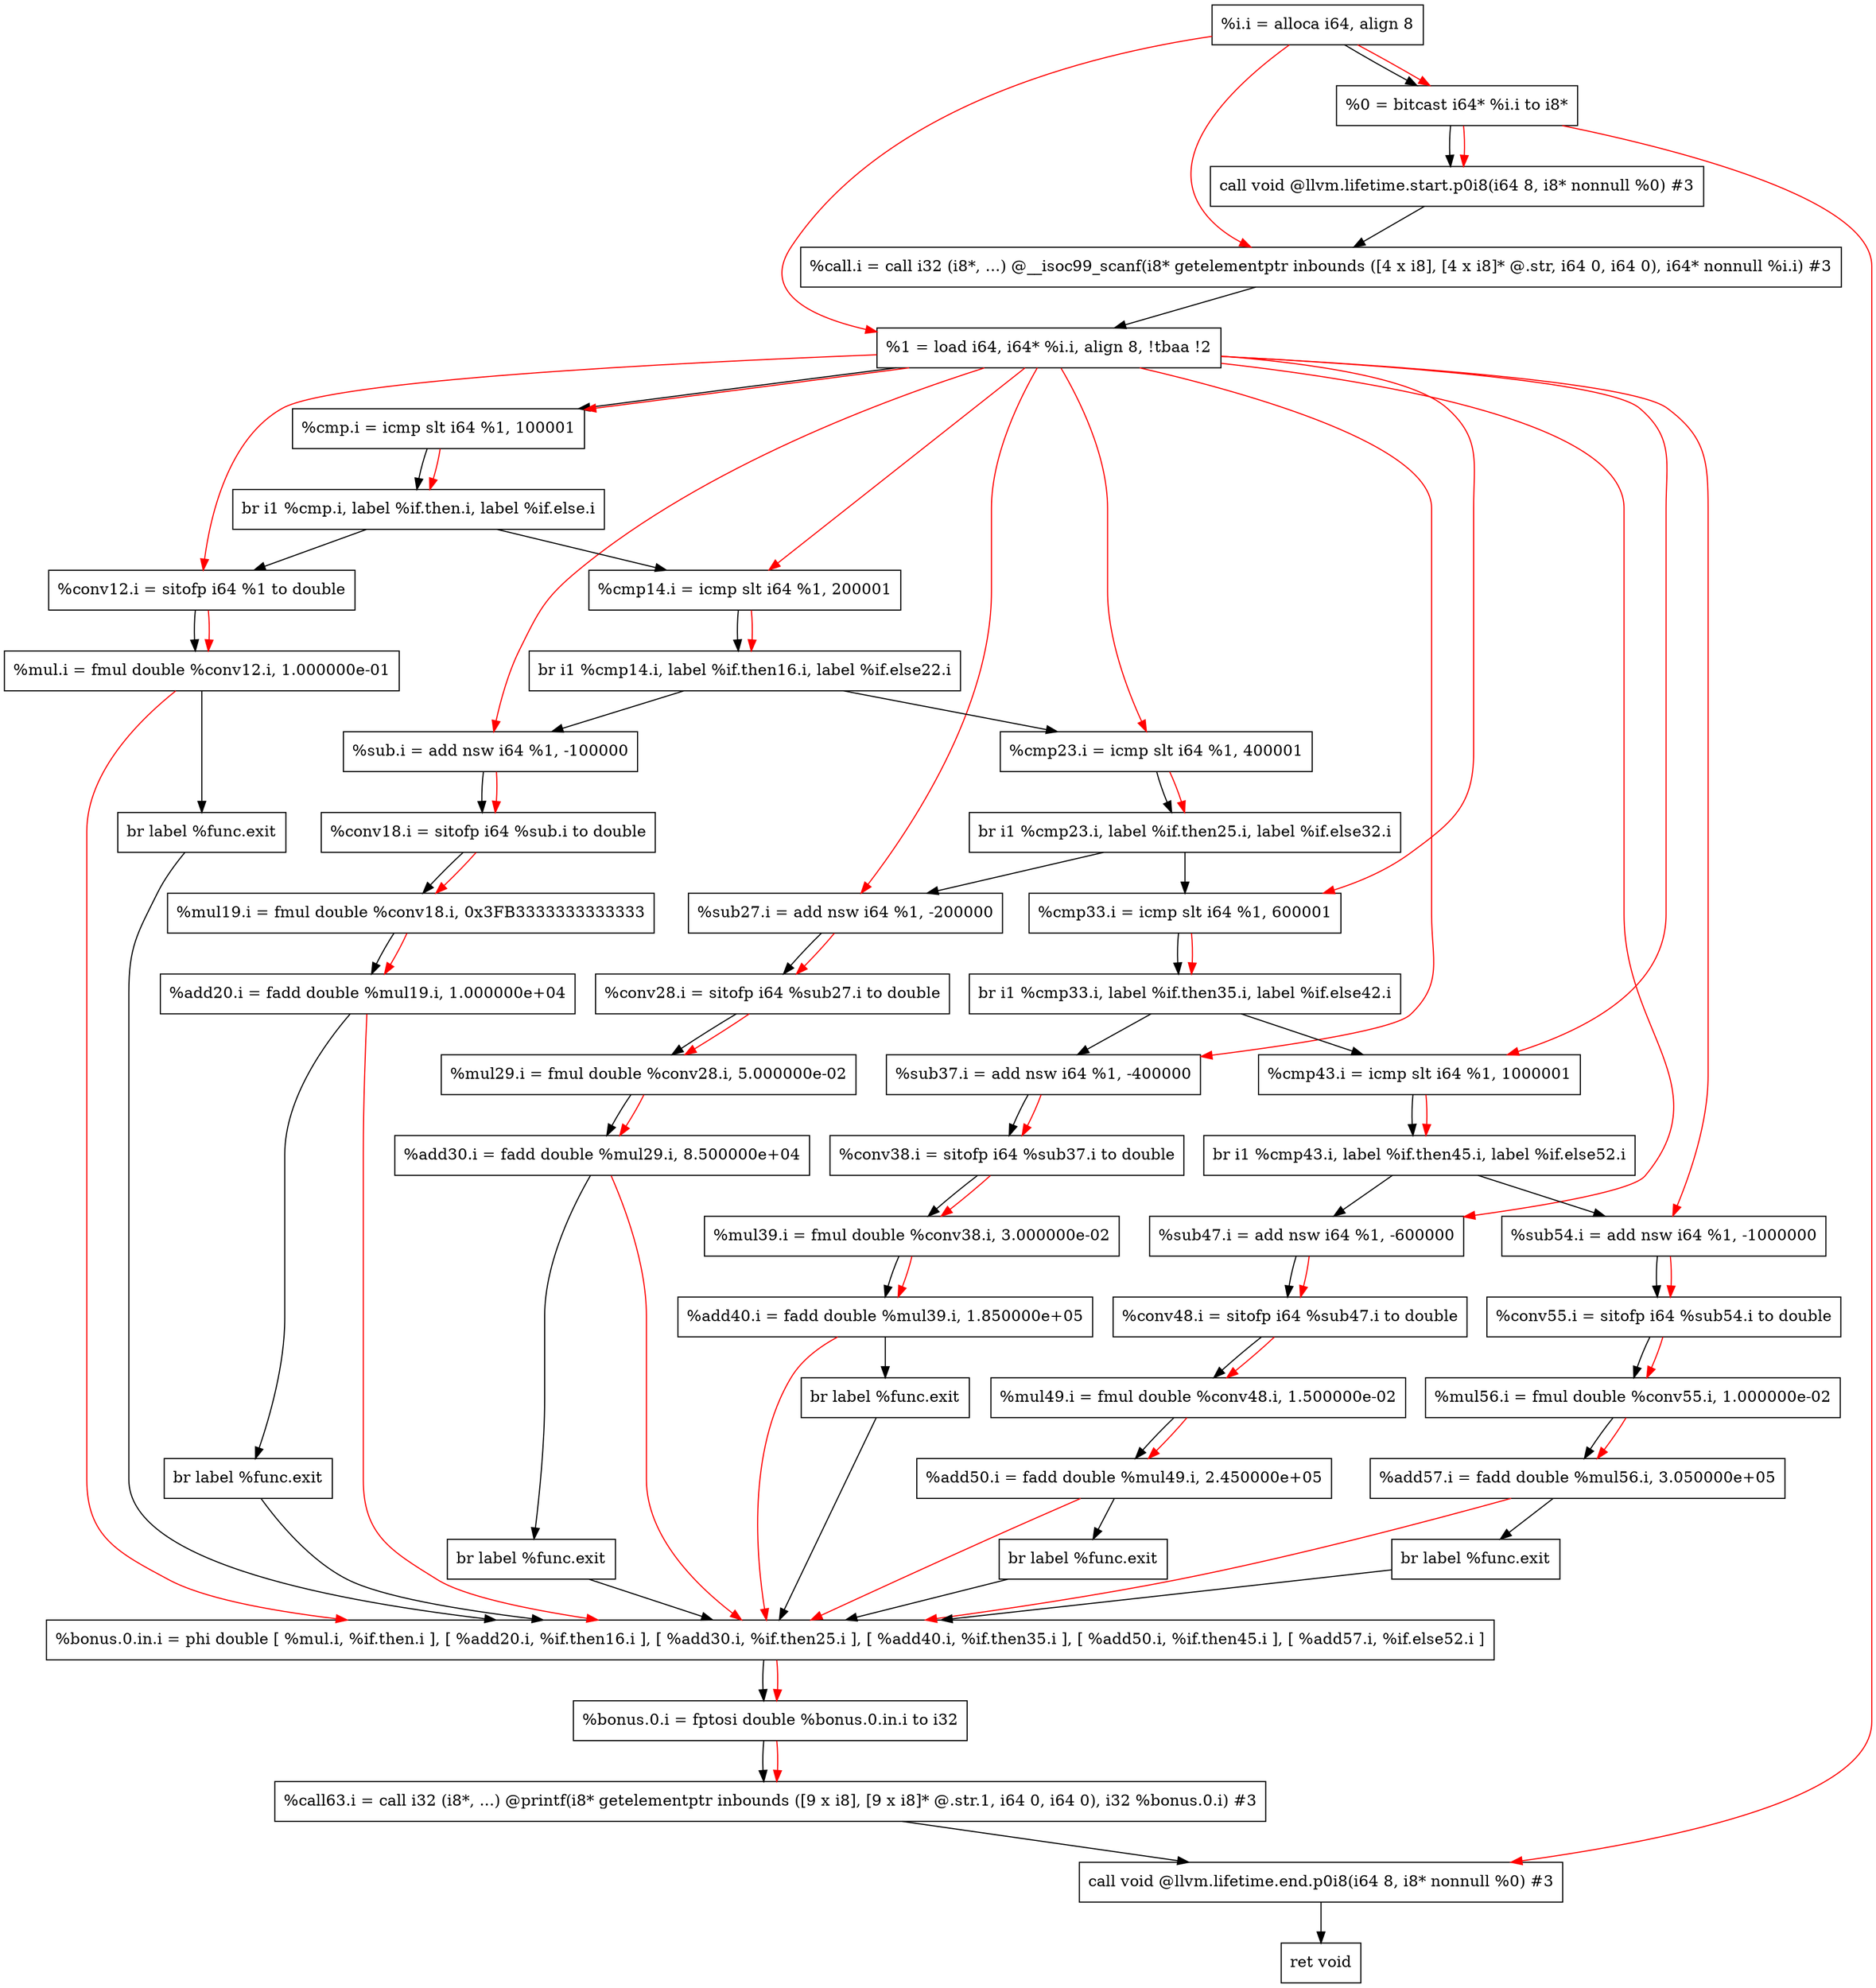 digraph "CDFG for'main' function" {
	Node0x5577ba7c2d78[shape=record, label="  %i.i = alloca i64, align 8"];
	Node0x5577ba7be6d8[shape=record, label="  %0 = bitcast i64* %i.i to i8*"];
	Node0x5577ba7c37b8[shape=record, label="  call void @llvm.lifetime.start.p0i8(i64 8, i8* nonnull %0) #3"];
	Node0x5577ba7c38a8[shape=record, label="  %call.i = call i32 (i8*, ...) @__isoc99_scanf(i8* getelementptr inbounds ([4 x i8], [4 x i8]* @.str, i64 0, i64 0), i64* nonnull %i.i) #3"];
	Node0x5577ba7c3968[shape=record, label="  %1 = load i64, i64* %i.i, align 8, !tbaa !2"];
	Node0x5577ba7c4010[shape=record, label="  %cmp.i = icmp slt i64 %1, 100001"];
	Node0x5577ba7c41f8[shape=record, label="  br i1 %cmp.i, label %if.then.i, label %if.else.i"];
	Node0x5577ba7c40b8[shape=record, label="  %conv12.i = sitofp i64 %1 to double"];
	Node0x5577ba7c42c0[shape=record, label="  %mul.i = fmul double %conv12.i, 1.000000e-01"];
	Node0x5577ba7c43f8[shape=record, label="  br label %func.exit"];
	Node0x5577ba7c4470[shape=record, label="  %cmp14.i = icmp slt i64 %1, 200001"];
	Node0x5577ba7c4678[shape=record, label="  br i1 %cmp14.i, label %if.then16.i, label %if.else22.i"];
	Node0x5577ba7c46f0[shape=record, label="  %sub.i = add nsw i64 %1, -100000"];
	Node0x5577ba7c4168[shape=record, label="  %conv18.i = sitofp i64 %sub.i to double"];
	Node0x5577ba7c4950[shape=record, label="  %mul19.i = fmul double %conv18.i, 0x3FB3333333333333"];
	Node0x5577ba7c4a00[shape=record, label="  %add20.i = fadd double %mul19.i, 1.000000e+04"];
	Node0x5577ba7c4a58[shape=record, label="  br label %func.exit"];
	Node0x5577ba7c4ad0[shape=record, label="  %cmp23.i = icmp slt i64 %1, 400001"];
	Node0x5577ba7c4cd8[shape=record, label="  br i1 %cmp23.i, label %if.then25.i, label %if.else32.i"];
	Node0x5577ba7c4d50[shape=record, label="  %sub27.i = add nsw i64 %1, -200000"];
	Node0x5577ba7c45e8[shape=record, label="  %conv28.i = sitofp i64 %sub27.i to double"];
	Node0x5577ba7c4e30[shape=record, label="  %mul29.i = fmul double %conv28.i, 5.000000e-02"];
	Node0x5577ba7c4ec0[shape=record, label="  %add30.i = fadd double %mul29.i, 8.500000e+04"];
	Node0x5577ba7c4f18[shape=record, label="  br label %func.exit"];
	Node0x5577ba7c4f90[shape=record, label="  %cmp33.i = icmp slt i64 %1, 600001"];
	Node0x5577ba7c54b8[shape=record, label="  br i1 %cmp33.i, label %if.then35.i, label %if.else42.i"];
	Node0x5577ba7c5530[shape=record, label="  %sub37.i = add nsw i64 %1, -400000"];
	Node0x5577ba7c4c48[shape=record, label="  %conv38.i = sitofp i64 %sub37.i to double"];
	Node0x5577ba7c5610[shape=record, label="  %mul39.i = fmul double %conv38.i, 3.000000e-02"];
	Node0x5577ba7c56a0[shape=record, label="  %add40.i = fadd double %mul39.i, 1.850000e+05"];
	Node0x5577ba7c56f8[shape=record, label="  br label %func.exit"];
	Node0x5577ba7c5770[shape=record, label="  %cmp43.i = icmp slt i64 %1, 1000001"];
	Node0x5577ba7c5978[shape=record, label="  br i1 %cmp43.i, label %if.then45.i, label %if.else52.i"];
	Node0x5577ba7c59f0[shape=record, label="  %sub47.i = add nsw i64 %1, -600000"];
	Node0x5577ba7c5428[shape=record, label="  %conv48.i = sitofp i64 %sub47.i to double"];
	Node0x5577ba7c5ad0[shape=record, label="  %mul49.i = fmul double %conv48.i, 1.500000e-02"];
	Node0x5577ba7c5b60[shape=record, label="  %add50.i = fadd double %mul49.i, 2.450000e+05"];
	Node0x5577ba7c5bb8[shape=record, label="  br label %func.exit"];
	Node0x5577ba7c5c30[shape=record, label="  %sub54.i = add nsw i64 %1, -1000000"];
	Node0x5577ba7c58e8[shape=record, label="  %conv55.i = sitofp i64 %sub54.i to double"];
	Node0x5577ba7c5d10[shape=record, label="  %mul56.i = fmul double %conv55.i, 1.000000e-02"];
	Node0x5577ba7c5da0[shape=record, label="  %add57.i = fadd double %mul56.i, 3.050000e+05"];
	Node0x5577ba7c5df8[shape=record, label="  br label %func.exit"];
	Node0x5577ba7c5e48[shape=record, label="  %bonus.0.in.i = phi double [ %mul.i, %if.then.i ], [ %add20.i, %if.then16.i ], [ %add30.i, %if.then25.i ], [ %add40.i, %if.then35.i ], [ %add50.i, %if.then45.i ], [ %add57.i, %if.else52.i ]"];
	Node0x5577ba7c4398[shape=record, label="  %bonus.0.i = fptosi double %bonus.0.in.i to i32"];
	Node0x5577ba7c6028[shape=record, label="  %call63.i = call i32 (i8*, ...) @printf(i8* getelementptr inbounds ([9 x i8], [9 x i8]* @.str.1, i64 0, i64 0), i32 %bonus.0.i) #3"];
	Node0x5577ba7c24d8[shape=record, label="  call void @llvm.lifetime.end.p0i8(i64 8, i8* nonnull %0) #3"];
	Node0x5577ba7c2580[shape=record, label="  ret void"];
	Node0x5577ba7c2d78 -> Node0x5577ba7be6d8
	Node0x5577ba7be6d8 -> Node0x5577ba7c37b8
	Node0x5577ba7c37b8 -> Node0x5577ba7c38a8
	Node0x5577ba7c38a8 -> Node0x5577ba7c3968
	Node0x5577ba7c3968 -> Node0x5577ba7c4010
	Node0x5577ba7c4010 -> Node0x5577ba7c41f8
	Node0x5577ba7c41f8 -> Node0x5577ba7c40b8
	Node0x5577ba7c41f8 -> Node0x5577ba7c4470
	Node0x5577ba7c40b8 -> Node0x5577ba7c42c0
	Node0x5577ba7c42c0 -> Node0x5577ba7c43f8
	Node0x5577ba7c43f8 -> Node0x5577ba7c5e48
	Node0x5577ba7c4470 -> Node0x5577ba7c4678
	Node0x5577ba7c4678 -> Node0x5577ba7c46f0
	Node0x5577ba7c4678 -> Node0x5577ba7c4ad0
	Node0x5577ba7c46f0 -> Node0x5577ba7c4168
	Node0x5577ba7c4168 -> Node0x5577ba7c4950
	Node0x5577ba7c4950 -> Node0x5577ba7c4a00
	Node0x5577ba7c4a00 -> Node0x5577ba7c4a58
	Node0x5577ba7c4a58 -> Node0x5577ba7c5e48
	Node0x5577ba7c4ad0 -> Node0x5577ba7c4cd8
	Node0x5577ba7c4cd8 -> Node0x5577ba7c4d50
	Node0x5577ba7c4cd8 -> Node0x5577ba7c4f90
	Node0x5577ba7c4d50 -> Node0x5577ba7c45e8
	Node0x5577ba7c45e8 -> Node0x5577ba7c4e30
	Node0x5577ba7c4e30 -> Node0x5577ba7c4ec0
	Node0x5577ba7c4ec0 -> Node0x5577ba7c4f18
	Node0x5577ba7c4f18 -> Node0x5577ba7c5e48
	Node0x5577ba7c4f90 -> Node0x5577ba7c54b8
	Node0x5577ba7c54b8 -> Node0x5577ba7c5530
	Node0x5577ba7c54b8 -> Node0x5577ba7c5770
	Node0x5577ba7c5530 -> Node0x5577ba7c4c48
	Node0x5577ba7c4c48 -> Node0x5577ba7c5610
	Node0x5577ba7c5610 -> Node0x5577ba7c56a0
	Node0x5577ba7c56a0 -> Node0x5577ba7c56f8
	Node0x5577ba7c56f8 -> Node0x5577ba7c5e48
	Node0x5577ba7c5770 -> Node0x5577ba7c5978
	Node0x5577ba7c5978 -> Node0x5577ba7c59f0
	Node0x5577ba7c5978 -> Node0x5577ba7c5c30
	Node0x5577ba7c59f0 -> Node0x5577ba7c5428
	Node0x5577ba7c5428 -> Node0x5577ba7c5ad0
	Node0x5577ba7c5ad0 -> Node0x5577ba7c5b60
	Node0x5577ba7c5b60 -> Node0x5577ba7c5bb8
	Node0x5577ba7c5bb8 -> Node0x5577ba7c5e48
	Node0x5577ba7c5c30 -> Node0x5577ba7c58e8
	Node0x5577ba7c58e8 -> Node0x5577ba7c5d10
	Node0x5577ba7c5d10 -> Node0x5577ba7c5da0
	Node0x5577ba7c5da0 -> Node0x5577ba7c5df8
	Node0x5577ba7c5df8 -> Node0x5577ba7c5e48
	Node0x5577ba7c5e48 -> Node0x5577ba7c4398
	Node0x5577ba7c4398 -> Node0x5577ba7c6028
	Node0x5577ba7c6028 -> Node0x5577ba7c24d8
	Node0x5577ba7c24d8 -> Node0x5577ba7c2580
edge [color=red]
	Node0x5577ba7c2d78 -> Node0x5577ba7be6d8
	Node0x5577ba7be6d8 -> Node0x5577ba7c37b8
	Node0x5577ba7c2d78 -> Node0x5577ba7c38a8
	Node0x5577ba7c2d78 -> Node0x5577ba7c3968
	Node0x5577ba7c3968 -> Node0x5577ba7c4010
	Node0x5577ba7c4010 -> Node0x5577ba7c41f8
	Node0x5577ba7c3968 -> Node0x5577ba7c40b8
	Node0x5577ba7c40b8 -> Node0x5577ba7c42c0
	Node0x5577ba7c3968 -> Node0x5577ba7c4470
	Node0x5577ba7c4470 -> Node0x5577ba7c4678
	Node0x5577ba7c3968 -> Node0x5577ba7c46f0
	Node0x5577ba7c46f0 -> Node0x5577ba7c4168
	Node0x5577ba7c4168 -> Node0x5577ba7c4950
	Node0x5577ba7c4950 -> Node0x5577ba7c4a00
	Node0x5577ba7c3968 -> Node0x5577ba7c4ad0
	Node0x5577ba7c4ad0 -> Node0x5577ba7c4cd8
	Node0x5577ba7c3968 -> Node0x5577ba7c4d50
	Node0x5577ba7c4d50 -> Node0x5577ba7c45e8
	Node0x5577ba7c45e8 -> Node0x5577ba7c4e30
	Node0x5577ba7c4e30 -> Node0x5577ba7c4ec0
	Node0x5577ba7c3968 -> Node0x5577ba7c4f90
	Node0x5577ba7c4f90 -> Node0x5577ba7c54b8
	Node0x5577ba7c3968 -> Node0x5577ba7c5530
	Node0x5577ba7c5530 -> Node0x5577ba7c4c48
	Node0x5577ba7c4c48 -> Node0x5577ba7c5610
	Node0x5577ba7c5610 -> Node0x5577ba7c56a0
	Node0x5577ba7c3968 -> Node0x5577ba7c5770
	Node0x5577ba7c5770 -> Node0x5577ba7c5978
	Node0x5577ba7c3968 -> Node0x5577ba7c59f0
	Node0x5577ba7c59f0 -> Node0x5577ba7c5428
	Node0x5577ba7c5428 -> Node0x5577ba7c5ad0
	Node0x5577ba7c5ad0 -> Node0x5577ba7c5b60
	Node0x5577ba7c3968 -> Node0x5577ba7c5c30
	Node0x5577ba7c5c30 -> Node0x5577ba7c58e8
	Node0x5577ba7c58e8 -> Node0x5577ba7c5d10
	Node0x5577ba7c5d10 -> Node0x5577ba7c5da0
	Node0x5577ba7c42c0 -> Node0x5577ba7c5e48
	Node0x5577ba7c4a00 -> Node0x5577ba7c5e48
	Node0x5577ba7c4ec0 -> Node0x5577ba7c5e48
	Node0x5577ba7c56a0 -> Node0x5577ba7c5e48
	Node0x5577ba7c5b60 -> Node0x5577ba7c5e48
	Node0x5577ba7c5da0 -> Node0x5577ba7c5e48
	Node0x5577ba7c5e48 -> Node0x5577ba7c4398
	Node0x5577ba7c4398 -> Node0x5577ba7c6028
	Node0x5577ba7be6d8 -> Node0x5577ba7c24d8
}
